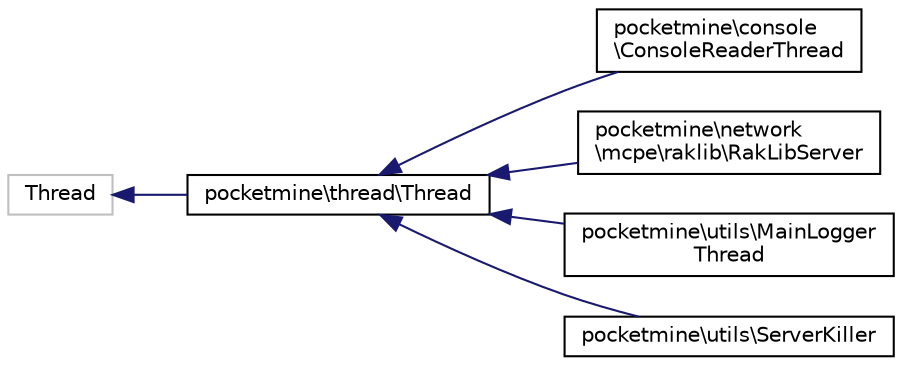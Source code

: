 digraph "Graphical Class Hierarchy"
{
 // INTERACTIVE_SVG=YES
 // LATEX_PDF_SIZE
  edge [fontname="Helvetica",fontsize="10",labelfontname="Helvetica",labelfontsize="10"];
  node [fontname="Helvetica",fontsize="10",shape=record];
  rankdir="LR";
  Node0 [label="Thread",height=0.2,width=0.4,color="grey75", fillcolor="white", style="filled",tooltip=" "];
  Node0 -> Node1 [dir="back",color="midnightblue",fontsize="10",style="solid",fontname="Helvetica"];
  Node1 [label="pocketmine\\thread\\Thread",height=0.2,width=0.4,color="black", fillcolor="white", style="filled",URL="$d0/d6e/classpocketmine_1_1thread_1_1_thread.html",tooltip=" "];
  Node1 -> Node2 [dir="back",color="midnightblue",fontsize="10",style="solid",fontname="Helvetica"];
  Node2 [label="pocketmine\\console\l\\ConsoleReaderThread",height=0.2,width=0.4,color="black", fillcolor="white", style="filled",URL="$db/d0a/classpocketmine_1_1console_1_1_console_reader_thread.html",tooltip=" "];
  Node1 -> Node3 [dir="back",color="midnightblue",fontsize="10",style="solid",fontname="Helvetica"];
  Node3 [label="pocketmine\\network\l\\mcpe\\raklib\\RakLibServer",height=0.2,width=0.4,color="black", fillcolor="white", style="filled",URL="$de/dc9/classpocketmine_1_1network_1_1mcpe_1_1raklib_1_1_rak_lib_server.html",tooltip=" "];
  Node1 -> Node4 [dir="back",color="midnightblue",fontsize="10",style="solid",fontname="Helvetica"];
  Node4 [label="pocketmine\\utils\\MainLogger\lThread",height=0.2,width=0.4,color="black", fillcolor="white", style="filled",URL="$d7/d71/classpocketmine_1_1utils_1_1_main_logger_thread.html",tooltip=" "];
  Node1 -> Node5 [dir="back",color="midnightblue",fontsize="10",style="solid",fontname="Helvetica"];
  Node5 [label="pocketmine\\utils\\ServerKiller",height=0.2,width=0.4,color="black", fillcolor="white", style="filled",URL="$d2/d87/classpocketmine_1_1utils_1_1_server_killer.html",tooltip=" "];
}
